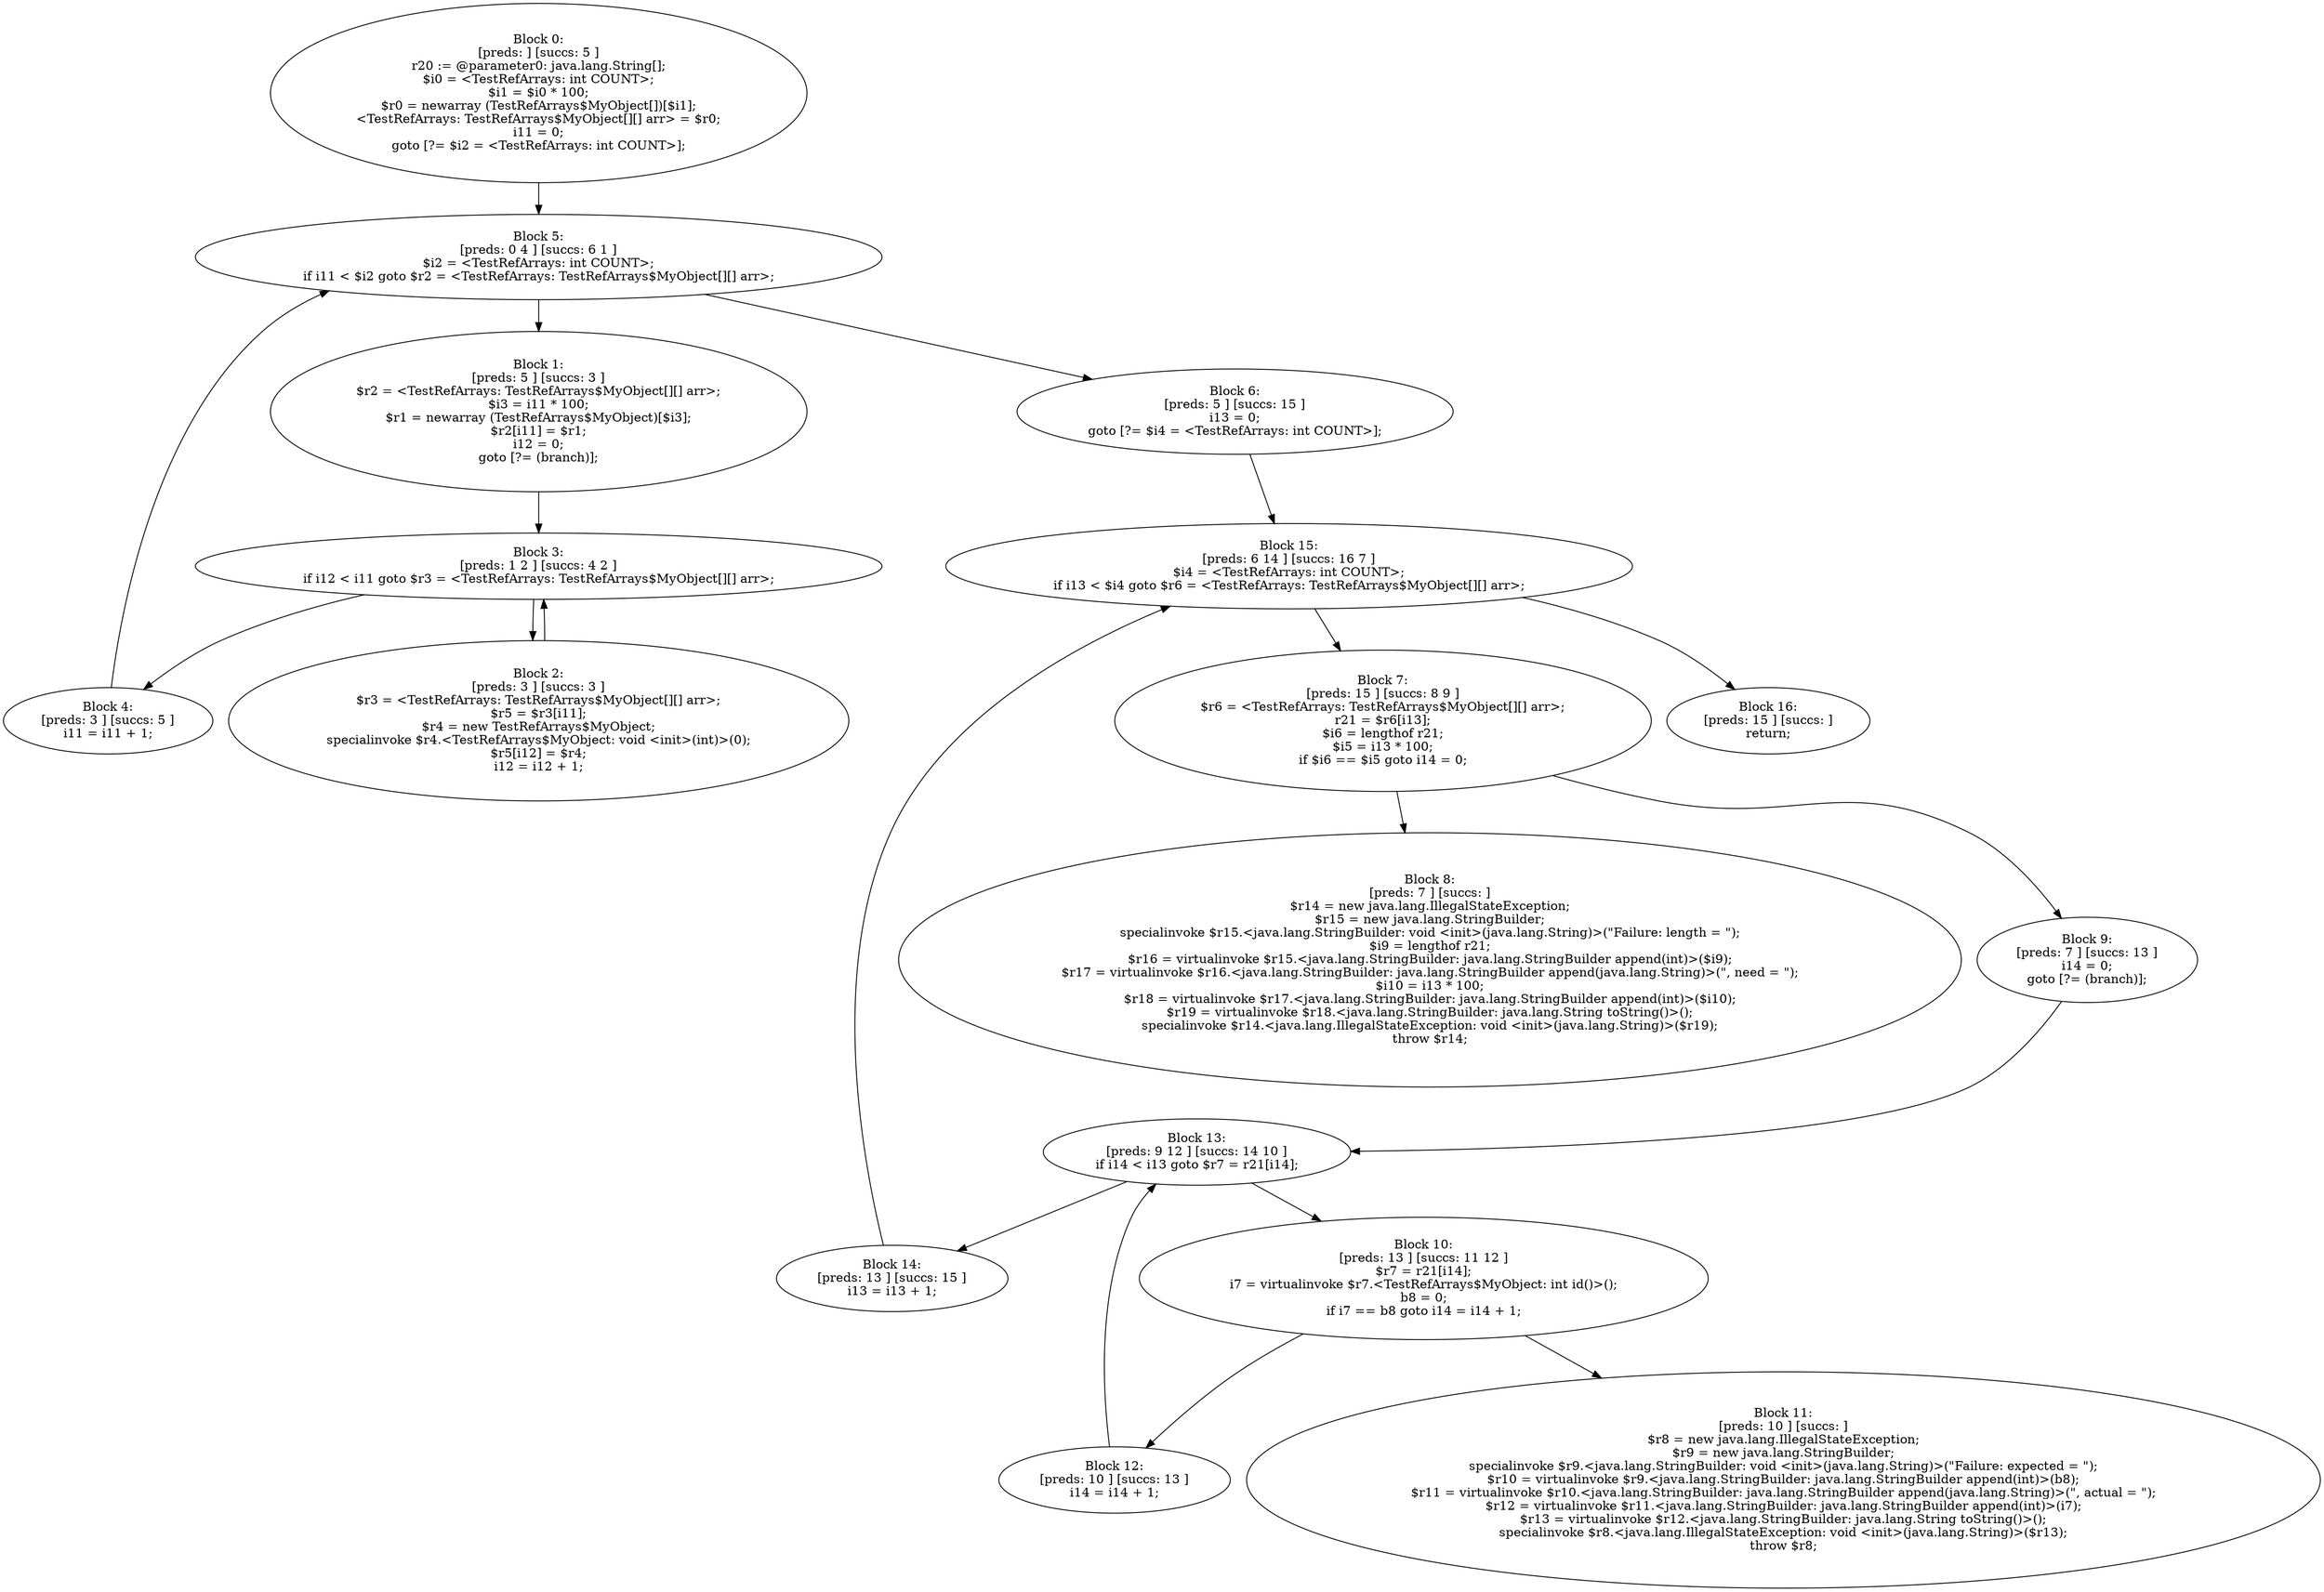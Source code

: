 digraph "unitGraph" {
    "Block 0:
[preds: ] [succs: 5 ]
r20 := @parameter0: java.lang.String[];
$i0 = <TestRefArrays: int COUNT>;
$i1 = $i0 * 100;
$r0 = newarray (TestRefArrays$MyObject[])[$i1];
<TestRefArrays: TestRefArrays$MyObject[][] arr> = $r0;
i11 = 0;
goto [?= $i2 = <TestRefArrays: int COUNT>];
"
    "Block 1:
[preds: 5 ] [succs: 3 ]
$r2 = <TestRefArrays: TestRefArrays$MyObject[][] arr>;
$i3 = i11 * 100;
$r1 = newarray (TestRefArrays$MyObject)[$i3];
$r2[i11] = $r1;
i12 = 0;
goto [?= (branch)];
"
    "Block 2:
[preds: 3 ] [succs: 3 ]
$r3 = <TestRefArrays: TestRefArrays$MyObject[][] arr>;
$r5 = $r3[i11];
$r4 = new TestRefArrays$MyObject;
specialinvoke $r4.<TestRefArrays$MyObject: void <init>(int)>(0);
$r5[i12] = $r4;
i12 = i12 + 1;
"
    "Block 3:
[preds: 1 2 ] [succs: 4 2 ]
if i12 < i11 goto $r3 = <TestRefArrays: TestRefArrays$MyObject[][] arr>;
"
    "Block 4:
[preds: 3 ] [succs: 5 ]
i11 = i11 + 1;
"
    "Block 5:
[preds: 0 4 ] [succs: 6 1 ]
$i2 = <TestRefArrays: int COUNT>;
if i11 < $i2 goto $r2 = <TestRefArrays: TestRefArrays$MyObject[][] arr>;
"
    "Block 6:
[preds: 5 ] [succs: 15 ]
i13 = 0;
goto [?= $i4 = <TestRefArrays: int COUNT>];
"
    "Block 7:
[preds: 15 ] [succs: 8 9 ]
$r6 = <TestRefArrays: TestRefArrays$MyObject[][] arr>;
r21 = $r6[i13];
$i6 = lengthof r21;
$i5 = i13 * 100;
if $i6 == $i5 goto i14 = 0;
"
    "Block 8:
[preds: 7 ] [succs: ]
$r14 = new java.lang.IllegalStateException;
$r15 = new java.lang.StringBuilder;
specialinvoke $r15.<java.lang.StringBuilder: void <init>(java.lang.String)>(\"Failure: length = \");
$i9 = lengthof r21;
$r16 = virtualinvoke $r15.<java.lang.StringBuilder: java.lang.StringBuilder append(int)>($i9);
$r17 = virtualinvoke $r16.<java.lang.StringBuilder: java.lang.StringBuilder append(java.lang.String)>(\", need = \");
$i10 = i13 * 100;
$r18 = virtualinvoke $r17.<java.lang.StringBuilder: java.lang.StringBuilder append(int)>($i10);
$r19 = virtualinvoke $r18.<java.lang.StringBuilder: java.lang.String toString()>();
specialinvoke $r14.<java.lang.IllegalStateException: void <init>(java.lang.String)>($r19);
throw $r14;
"
    "Block 9:
[preds: 7 ] [succs: 13 ]
i14 = 0;
goto [?= (branch)];
"
    "Block 10:
[preds: 13 ] [succs: 11 12 ]
$r7 = r21[i14];
i7 = virtualinvoke $r7.<TestRefArrays$MyObject: int id()>();
b8 = 0;
if i7 == b8 goto i14 = i14 + 1;
"
    "Block 11:
[preds: 10 ] [succs: ]
$r8 = new java.lang.IllegalStateException;
$r9 = new java.lang.StringBuilder;
specialinvoke $r9.<java.lang.StringBuilder: void <init>(java.lang.String)>(\"Failure: expected = \");
$r10 = virtualinvoke $r9.<java.lang.StringBuilder: java.lang.StringBuilder append(int)>(b8);
$r11 = virtualinvoke $r10.<java.lang.StringBuilder: java.lang.StringBuilder append(java.lang.String)>(\", actual = \");
$r12 = virtualinvoke $r11.<java.lang.StringBuilder: java.lang.StringBuilder append(int)>(i7);
$r13 = virtualinvoke $r12.<java.lang.StringBuilder: java.lang.String toString()>();
specialinvoke $r8.<java.lang.IllegalStateException: void <init>(java.lang.String)>($r13);
throw $r8;
"
    "Block 12:
[preds: 10 ] [succs: 13 ]
i14 = i14 + 1;
"
    "Block 13:
[preds: 9 12 ] [succs: 14 10 ]
if i14 < i13 goto $r7 = r21[i14];
"
    "Block 14:
[preds: 13 ] [succs: 15 ]
i13 = i13 + 1;
"
    "Block 15:
[preds: 6 14 ] [succs: 16 7 ]
$i4 = <TestRefArrays: int COUNT>;
if i13 < $i4 goto $r6 = <TestRefArrays: TestRefArrays$MyObject[][] arr>;
"
    "Block 16:
[preds: 15 ] [succs: ]
return;
"
    "Block 0:
[preds: ] [succs: 5 ]
r20 := @parameter0: java.lang.String[];
$i0 = <TestRefArrays: int COUNT>;
$i1 = $i0 * 100;
$r0 = newarray (TestRefArrays$MyObject[])[$i1];
<TestRefArrays: TestRefArrays$MyObject[][] arr> = $r0;
i11 = 0;
goto [?= $i2 = <TestRefArrays: int COUNT>];
"->"Block 5:
[preds: 0 4 ] [succs: 6 1 ]
$i2 = <TestRefArrays: int COUNT>;
if i11 < $i2 goto $r2 = <TestRefArrays: TestRefArrays$MyObject[][] arr>;
";
    "Block 1:
[preds: 5 ] [succs: 3 ]
$r2 = <TestRefArrays: TestRefArrays$MyObject[][] arr>;
$i3 = i11 * 100;
$r1 = newarray (TestRefArrays$MyObject)[$i3];
$r2[i11] = $r1;
i12 = 0;
goto [?= (branch)];
"->"Block 3:
[preds: 1 2 ] [succs: 4 2 ]
if i12 < i11 goto $r3 = <TestRefArrays: TestRefArrays$MyObject[][] arr>;
";
    "Block 2:
[preds: 3 ] [succs: 3 ]
$r3 = <TestRefArrays: TestRefArrays$MyObject[][] arr>;
$r5 = $r3[i11];
$r4 = new TestRefArrays$MyObject;
specialinvoke $r4.<TestRefArrays$MyObject: void <init>(int)>(0);
$r5[i12] = $r4;
i12 = i12 + 1;
"->"Block 3:
[preds: 1 2 ] [succs: 4 2 ]
if i12 < i11 goto $r3 = <TestRefArrays: TestRefArrays$MyObject[][] arr>;
";
    "Block 3:
[preds: 1 2 ] [succs: 4 2 ]
if i12 < i11 goto $r3 = <TestRefArrays: TestRefArrays$MyObject[][] arr>;
"->"Block 4:
[preds: 3 ] [succs: 5 ]
i11 = i11 + 1;
";
    "Block 3:
[preds: 1 2 ] [succs: 4 2 ]
if i12 < i11 goto $r3 = <TestRefArrays: TestRefArrays$MyObject[][] arr>;
"->"Block 2:
[preds: 3 ] [succs: 3 ]
$r3 = <TestRefArrays: TestRefArrays$MyObject[][] arr>;
$r5 = $r3[i11];
$r4 = new TestRefArrays$MyObject;
specialinvoke $r4.<TestRefArrays$MyObject: void <init>(int)>(0);
$r5[i12] = $r4;
i12 = i12 + 1;
";
    "Block 4:
[preds: 3 ] [succs: 5 ]
i11 = i11 + 1;
"->"Block 5:
[preds: 0 4 ] [succs: 6 1 ]
$i2 = <TestRefArrays: int COUNT>;
if i11 < $i2 goto $r2 = <TestRefArrays: TestRefArrays$MyObject[][] arr>;
";
    "Block 5:
[preds: 0 4 ] [succs: 6 1 ]
$i2 = <TestRefArrays: int COUNT>;
if i11 < $i2 goto $r2 = <TestRefArrays: TestRefArrays$MyObject[][] arr>;
"->"Block 6:
[preds: 5 ] [succs: 15 ]
i13 = 0;
goto [?= $i4 = <TestRefArrays: int COUNT>];
";
    "Block 5:
[preds: 0 4 ] [succs: 6 1 ]
$i2 = <TestRefArrays: int COUNT>;
if i11 < $i2 goto $r2 = <TestRefArrays: TestRefArrays$MyObject[][] arr>;
"->"Block 1:
[preds: 5 ] [succs: 3 ]
$r2 = <TestRefArrays: TestRefArrays$MyObject[][] arr>;
$i3 = i11 * 100;
$r1 = newarray (TestRefArrays$MyObject)[$i3];
$r2[i11] = $r1;
i12 = 0;
goto [?= (branch)];
";
    "Block 6:
[preds: 5 ] [succs: 15 ]
i13 = 0;
goto [?= $i4 = <TestRefArrays: int COUNT>];
"->"Block 15:
[preds: 6 14 ] [succs: 16 7 ]
$i4 = <TestRefArrays: int COUNT>;
if i13 < $i4 goto $r6 = <TestRefArrays: TestRefArrays$MyObject[][] arr>;
";
    "Block 7:
[preds: 15 ] [succs: 8 9 ]
$r6 = <TestRefArrays: TestRefArrays$MyObject[][] arr>;
r21 = $r6[i13];
$i6 = lengthof r21;
$i5 = i13 * 100;
if $i6 == $i5 goto i14 = 0;
"->"Block 8:
[preds: 7 ] [succs: ]
$r14 = new java.lang.IllegalStateException;
$r15 = new java.lang.StringBuilder;
specialinvoke $r15.<java.lang.StringBuilder: void <init>(java.lang.String)>(\"Failure: length = \");
$i9 = lengthof r21;
$r16 = virtualinvoke $r15.<java.lang.StringBuilder: java.lang.StringBuilder append(int)>($i9);
$r17 = virtualinvoke $r16.<java.lang.StringBuilder: java.lang.StringBuilder append(java.lang.String)>(\", need = \");
$i10 = i13 * 100;
$r18 = virtualinvoke $r17.<java.lang.StringBuilder: java.lang.StringBuilder append(int)>($i10);
$r19 = virtualinvoke $r18.<java.lang.StringBuilder: java.lang.String toString()>();
specialinvoke $r14.<java.lang.IllegalStateException: void <init>(java.lang.String)>($r19);
throw $r14;
";
    "Block 7:
[preds: 15 ] [succs: 8 9 ]
$r6 = <TestRefArrays: TestRefArrays$MyObject[][] arr>;
r21 = $r6[i13];
$i6 = lengthof r21;
$i5 = i13 * 100;
if $i6 == $i5 goto i14 = 0;
"->"Block 9:
[preds: 7 ] [succs: 13 ]
i14 = 0;
goto [?= (branch)];
";
    "Block 9:
[preds: 7 ] [succs: 13 ]
i14 = 0;
goto [?= (branch)];
"->"Block 13:
[preds: 9 12 ] [succs: 14 10 ]
if i14 < i13 goto $r7 = r21[i14];
";
    "Block 10:
[preds: 13 ] [succs: 11 12 ]
$r7 = r21[i14];
i7 = virtualinvoke $r7.<TestRefArrays$MyObject: int id()>();
b8 = 0;
if i7 == b8 goto i14 = i14 + 1;
"->"Block 11:
[preds: 10 ] [succs: ]
$r8 = new java.lang.IllegalStateException;
$r9 = new java.lang.StringBuilder;
specialinvoke $r9.<java.lang.StringBuilder: void <init>(java.lang.String)>(\"Failure: expected = \");
$r10 = virtualinvoke $r9.<java.lang.StringBuilder: java.lang.StringBuilder append(int)>(b8);
$r11 = virtualinvoke $r10.<java.lang.StringBuilder: java.lang.StringBuilder append(java.lang.String)>(\", actual = \");
$r12 = virtualinvoke $r11.<java.lang.StringBuilder: java.lang.StringBuilder append(int)>(i7);
$r13 = virtualinvoke $r12.<java.lang.StringBuilder: java.lang.String toString()>();
specialinvoke $r8.<java.lang.IllegalStateException: void <init>(java.lang.String)>($r13);
throw $r8;
";
    "Block 10:
[preds: 13 ] [succs: 11 12 ]
$r7 = r21[i14];
i7 = virtualinvoke $r7.<TestRefArrays$MyObject: int id()>();
b8 = 0;
if i7 == b8 goto i14 = i14 + 1;
"->"Block 12:
[preds: 10 ] [succs: 13 ]
i14 = i14 + 1;
";
    "Block 12:
[preds: 10 ] [succs: 13 ]
i14 = i14 + 1;
"->"Block 13:
[preds: 9 12 ] [succs: 14 10 ]
if i14 < i13 goto $r7 = r21[i14];
";
    "Block 13:
[preds: 9 12 ] [succs: 14 10 ]
if i14 < i13 goto $r7 = r21[i14];
"->"Block 14:
[preds: 13 ] [succs: 15 ]
i13 = i13 + 1;
";
    "Block 13:
[preds: 9 12 ] [succs: 14 10 ]
if i14 < i13 goto $r7 = r21[i14];
"->"Block 10:
[preds: 13 ] [succs: 11 12 ]
$r7 = r21[i14];
i7 = virtualinvoke $r7.<TestRefArrays$MyObject: int id()>();
b8 = 0;
if i7 == b8 goto i14 = i14 + 1;
";
    "Block 14:
[preds: 13 ] [succs: 15 ]
i13 = i13 + 1;
"->"Block 15:
[preds: 6 14 ] [succs: 16 7 ]
$i4 = <TestRefArrays: int COUNT>;
if i13 < $i4 goto $r6 = <TestRefArrays: TestRefArrays$MyObject[][] arr>;
";
    "Block 15:
[preds: 6 14 ] [succs: 16 7 ]
$i4 = <TestRefArrays: int COUNT>;
if i13 < $i4 goto $r6 = <TestRefArrays: TestRefArrays$MyObject[][] arr>;
"->"Block 16:
[preds: 15 ] [succs: ]
return;
";
    "Block 15:
[preds: 6 14 ] [succs: 16 7 ]
$i4 = <TestRefArrays: int COUNT>;
if i13 < $i4 goto $r6 = <TestRefArrays: TestRefArrays$MyObject[][] arr>;
"->"Block 7:
[preds: 15 ] [succs: 8 9 ]
$r6 = <TestRefArrays: TestRefArrays$MyObject[][] arr>;
r21 = $r6[i13];
$i6 = lengthof r21;
$i5 = i13 * 100;
if $i6 == $i5 goto i14 = 0;
";
}
